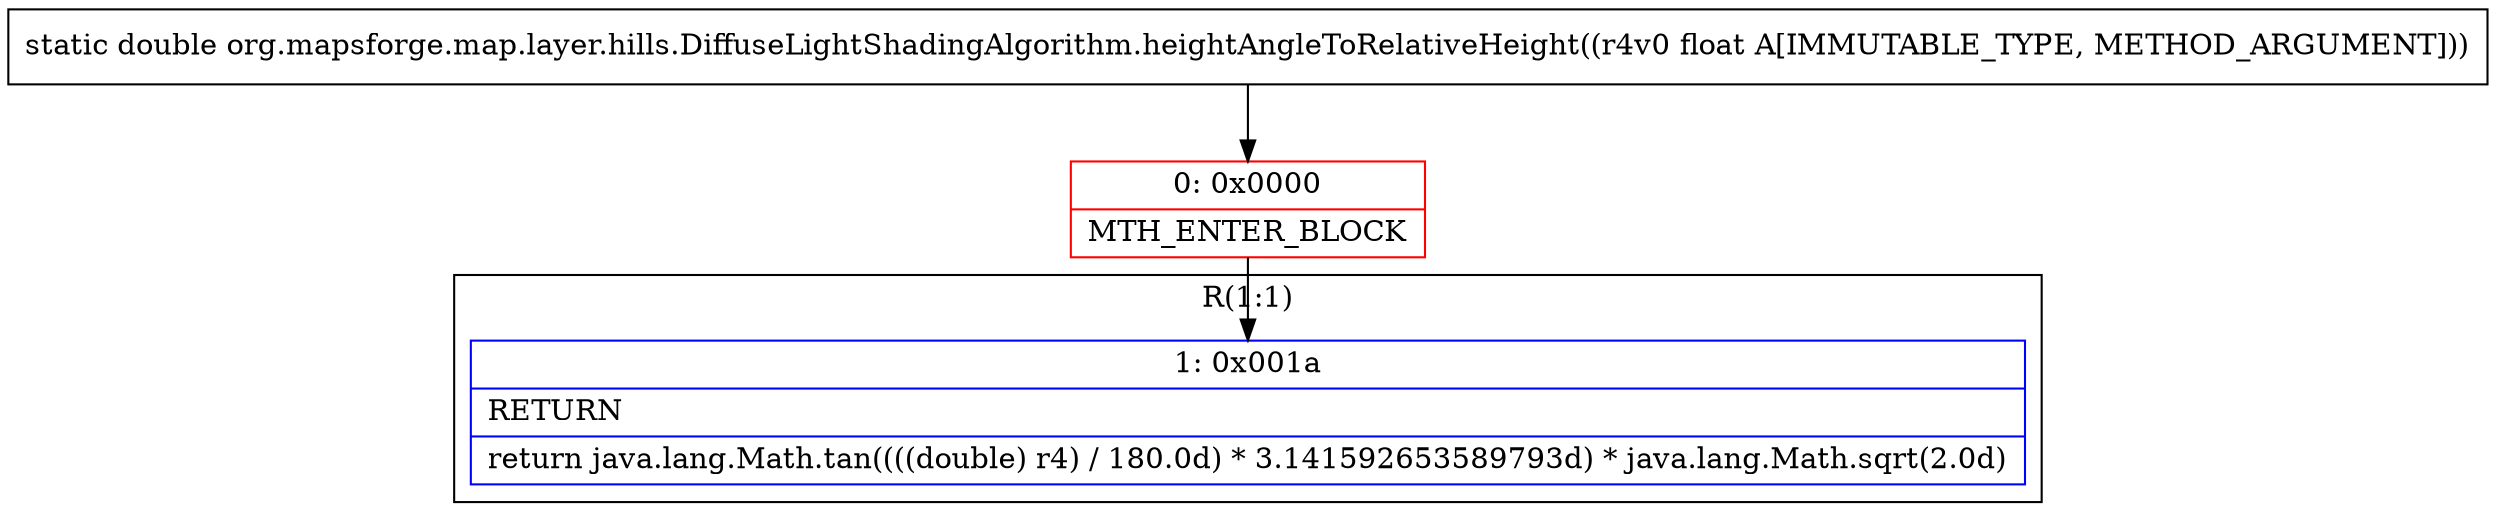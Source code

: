 digraph "CFG fororg.mapsforge.map.layer.hills.DiffuseLightShadingAlgorithm.heightAngleToRelativeHeight(F)D" {
subgraph cluster_Region_1239106505 {
label = "R(1:1)";
node [shape=record,color=blue];
Node_1 [shape=record,label="{1\:\ 0x001a|RETURN\l|return java.lang.Math.tan((((double) r4) \/ 180.0d) * 3.141592653589793d) * java.lang.Math.sqrt(2.0d)\l}"];
}
Node_0 [shape=record,color=red,label="{0\:\ 0x0000|MTH_ENTER_BLOCK\l}"];
MethodNode[shape=record,label="{static double org.mapsforge.map.layer.hills.DiffuseLightShadingAlgorithm.heightAngleToRelativeHeight((r4v0 float A[IMMUTABLE_TYPE, METHOD_ARGUMENT])) }"];
MethodNode -> Node_0;
Node_0 -> Node_1;
}

